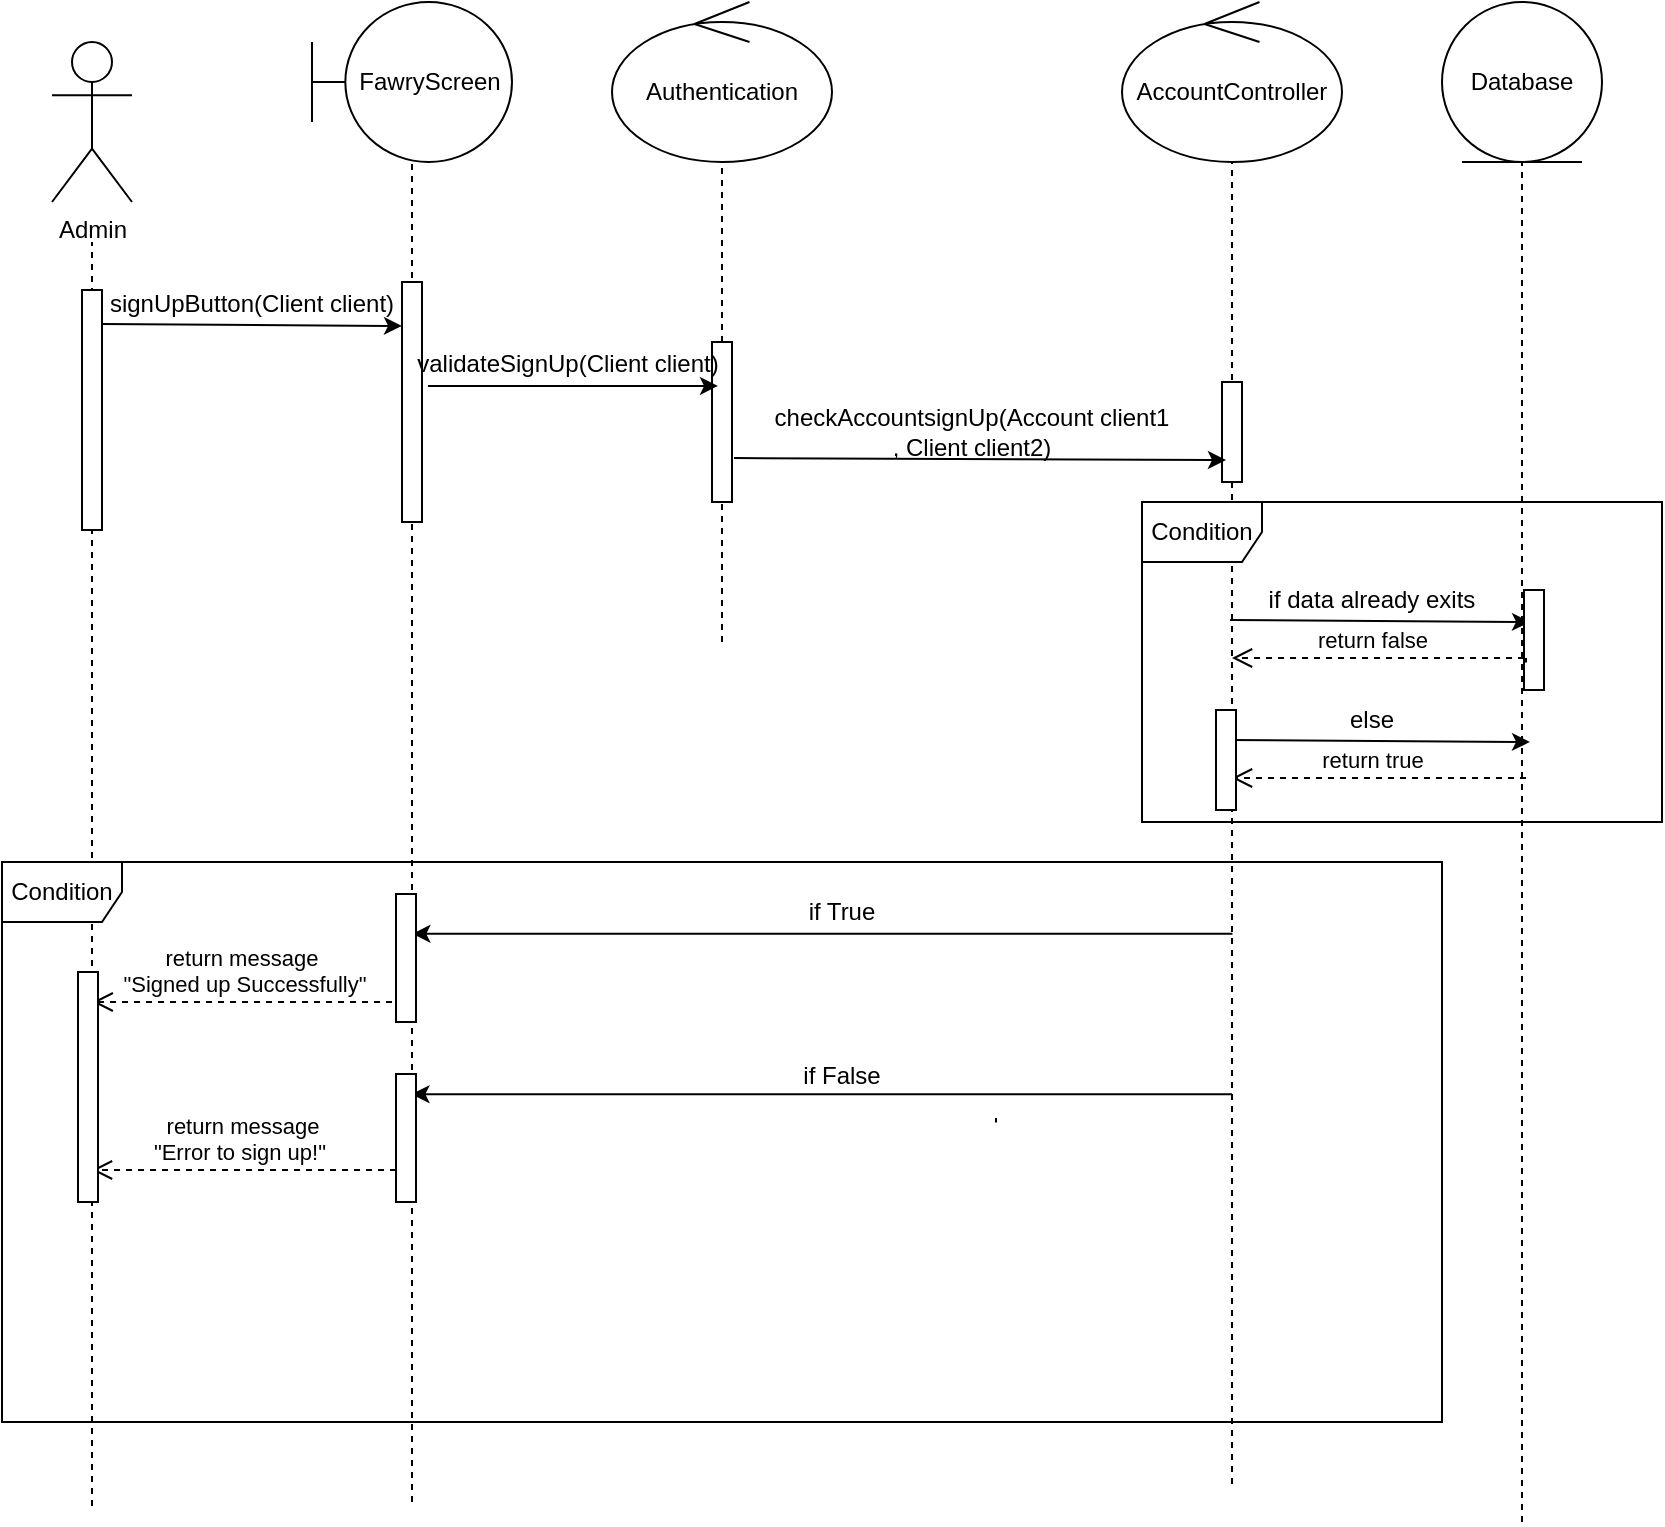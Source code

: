 <mxfile version="16.5.1" type="device"><diagram id="ucn0MI8yaE-W_Fv_FMK2" name="Page-1"><mxGraphModel dx="1108" dy="553" grid="1" gridSize="10" guides="1" tooltips="1" connect="1" arrows="1" fold="1" page="1" pageScale="1" pageWidth="850" pageHeight="1100" math="0" shadow="0"><root><mxCell id="0"/><mxCell id="1" parent="0"/><mxCell id="3hk65SgcQHlxvJmHcEWr-1" value="Admin&lt;br&gt;" style="shape=umlActor;verticalLabelPosition=bottom;verticalAlign=top;html=1;outlineConnect=0;" vertex="1" parent="1"><mxGeometry x="40" y="60" width="40" height="80" as="geometry"/></mxCell><mxCell id="3hk65SgcQHlxvJmHcEWr-8" value="" style="endArrow=none;dashed=1;html=1;rounded=0;entryX=0.5;entryY=1;entryDx=0;entryDy=0;" edge="1" parent="1"><mxGeometry width="50" height="50" relative="1" as="geometry"><mxPoint x="220" y="790" as="sourcePoint"/><mxPoint x="220" y="120" as="targetPoint"/></mxGeometry></mxCell><mxCell id="3hk65SgcQHlxvJmHcEWr-9" value="" style="html=1;points=[];perimeter=orthogonalPerimeter;" vertex="1" parent="1"><mxGeometry x="215" y="180" width="10" height="120" as="geometry"/></mxCell><mxCell id="3hk65SgcQHlxvJmHcEWr-10" value="" style="endArrow=none;dashed=1;html=1;rounded=0;entryX=0.5;entryY=1;entryDx=0;entryDy=0;" edge="1" parent="1"><mxGeometry width="50" height="50" relative="1" as="geometry"><mxPoint x="375" y="360" as="sourcePoint"/><mxPoint x="375" y="120" as="targetPoint"/></mxGeometry></mxCell><mxCell id="3hk65SgcQHlxvJmHcEWr-11" value="" style="html=1;points=[];perimeter=orthogonalPerimeter;" vertex="1" parent="1"><mxGeometry x="370" y="210" width="10" height="80" as="geometry"/></mxCell><mxCell id="3hk65SgcQHlxvJmHcEWr-12" value="" style="endArrow=none;dashed=1;html=1;rounded=0;entryX=0.5;entryY=1;entryDx=0;entryDy=0;" edge="1" parent="1"><mxGeometry width="50" height="50" relative="1" as="geometry"><mxPoint x="630" y="781" as="sourcePoint"/><mxPoint x="630" y="120" as="targetPoint"/></mxGeometry></mxCell><mxCell id="3hk65SgcQHlxvJmHcEWr-13" value="" style="html=1;points=[];perimeter=orthogonalPerimeter;" vertex="1" parent="1"><mxGeometry x="625" y="230" width="10" height="50" as="geometry"/></mxCell><mxCell id="3hk65SgcQHlxvJmHcEWr-14" value="" style="endArrow=none;dashed=1;html=1;rounded=0;entryX=0.5;entryY=1;entryDx=0;entryDy=0;" edge="1" parent="1"><mxGeometry width="50" height="50" relative="1" as="geometry"><mxPoint x="775" y="800" as="sourcePoint"/><mxPoint x="775" y="120" as="targetPoint"/></mxGeometry></mxCell><mxCell id="3hk65SgcQHlxvJmHcEWr-16" value="" style="endArrow=none;dashed=1;html=1;rounded=0;entryX=0.5;entryY=1;entryDx=0;entryDy=0;" edge="1" parent="1"><mxGeometry width="50" height="50" relative="1" as="geometry"><mxPoint x="60" y="792" as="sourcePoint"/><mxPoint x="60" y="160" as="targetPoint"/></mxGeometry></mxCell><mxCell id="3hk65SgcQHlxvJmHcEWr-17" value="" style="html=1;points=[];perimeter=orthogonalPerimeter;" vertex="1" parent="1"><mxGeometry x="55" y="184" width="10" height="120" as="geometry"/></mxCell><mxCell id="3hk65SgcQHlxvJmHcEWr-18" value="" style="endArrow=classic;html=1;rounded=0;entryX=0.875;entryY=1.176;entryDx=0;entryDy=0;entryPerimeter=0;exitX=0.125;exitY=1.118;exitDx=0;exitDy=0;exitPerimeter=0;" edge="1" parent="1" source="3hk65SgcQHlxvJmHcEWr-19" target="3hk65SgcQHlxvJmHcEWr-19"><mxGeometry width="50" height="50" relative="1" as="geometry"><mxPoint x="70.0" y="210" as="sourcePoint"/><mxPoint x="370.0" y="210" as="targetPoint"/></mxGeometry></mxCell><mxCell id="3hk65SgcQHlxvJmHcEWr-19" value="signUpButton(Client client)" style="text;html=1;strokeColor=none;fillColor=none;align=center;verticalAlign=middle;whiteSpace=wrap;rounded=0;" vertex="1" parent="1"><mxGeometry x="40" y="182" width="200" height="17" as="geometry"/></mxCell><mxCell id="3hk65SgcQHlxvJmHcEWr-20" value="" style="endArrow=classic;html=1;rounded=0;entryX=0.875;entryY=1.176;entryDx=0;entryDy=0;entryPerimeter=0;exitX=1.3;exitY=0.217;exitDx=0;exitDy=0;exitPerimeter=0;" edge="1" parent="1"><mxGeometry width="50" height="50" relative="1" as="geometry"><mxPoint x="228" y="232.04" as="sourcePoint"/><mxPoint x="373" y="231.992" as="targetPoint"/></mxGeometry></mxCell><mxCell id="3hk65SgcQHlxvJmHcEWr-21" value="validateSignUp(Client client)" style="text;html=1;strokeColor=none;fillColor=none;align=center;verticalAlign=middle;whiteSpace=wrap;rounded=0;" vertex="1" parent="1"><mxGeometry x="198" y="212" width="200" height="17" as="geometry"/></mxCell><mxCell id="3hk65SgcQHlxvJmHcEWr-23" value="" style="endArrow=classic;html=1;rounded=0;exitX=1.1;exitY=0.642;exitDx=0;exitDy=0;exitPerimeter=0;" edge="1" parent="1"><mxGeometry width="50" height="50" relative="1" as="geometry"><mxPoint x="381" y="268.04" as="sourcePoint"/><mxPoint x="627" y="269" as="targetPoint"/></mxGeometry></mxCell><mxCell id="3hk65SgcQHlxvJmHcEWr-24" value="checkAccountsignUp(Account client1 , Client client2)" style="text;html=1;strokeColor=none;fillColor=none;align=center;verticalAlign=middle;whiteSpace=wrap;rounded=0;" vertex="1" parent="1"><mxGeometry x="400" y="246.5" width="200" height="17" as="geometry"/></mxCell><mxCell id="3hk65SgcQHlxvJmHcEWr-25" value="Condition" style="shape=umlFrame;whiteSpace=wrap;html=1;" vertex="1" parent="1"><mxGeometry x="585" y="290" width="260" height="160" as="geometry"/></mxCell><mxCell id="3hk65SgcQHlxvJmHcEWr-26" value="" style="endArrow=classic;html=1;rounded=0;entryX=0.875;entryY=1.176;entryDx=0;entryDy=0;entryPerimeter=0;exitX=0.125;exitY=1.118;exitDx=0;exitDy=0;exitPerimeter=0;" edge="1" parent="1"><mxGeometry width="50" height="50" relative="1" as="geometry"><mxPoint x="629" y="349.006" as="sourcePoint"/><mxPoint x="779" y="349.992" as="targetPoint"/></mxGeometry></mxCell><mxCell id="3hk65SgcQHlxvJmHcEWr-27" value="if data already exits" style="text;html=1;strokeColor=none;fillColor=none;align=center;verticalAlign=middle;whiteSpace=wrap;rounded=0;" vertex="1" parent="1"><mxGeometry x="600" y="330" width="200" height="17" as="geometry"/></mxCell><mxCell id="3hk65SgcQHlxvJmHcEWr-28" value="return false" style="html=1;verticalAlign=bottom;endArrow=open;dashed=1;endSize=8;rounded=0;startArrow=none;" edge="1" parent="1" source="3hk65SgcQHlxvJmHcEWr-39"><mxGeometry x="0.048" relative="1" as="geometry"><mxPoint x="777" y="368" as="sourcePoint"/><mxPoint x="630" y="368" as="targetPoint"/><mxPoint as="offset"/></mxGeometry></mxCell><mxCell id="3hk65SgcQHlxvJmHcEWr-29" value="" style="endArrow=classic;html=1;rounded=0;entryX=0.875;entryY=1.176;entryDx=0;entryDy=0;entryPerimeter=0;exitX=0.125;exitY=1.118;exitDx=0;exitDy=0;exitPerimeter=0;" edge="1" parent="1"><mxGeometry width="50" height="50" relative="1" as="geometry"><mxPoint x="629" y="409.006" as="sourcePoint"/><mxPoint x="779" y="409.992" as="targetPoint"/></mxGeometry></mxCell><mxCell id="3hk65SgcQHlxvJmHcEWr-30" value="else" style="text;html=1;strokeColor=none;fillColor=none;align=center;verticalAlign=middle;whiteSpace=wrap;rounded=0;" vertex="1" parent="1"><mxGeometry x="600" y="390" width="200" height="17" as="geometry"/></mxCell><mxCell id="3hk65SgcQHlxvJmHcEWr-31" value="return true" style="html=1;verticalAlign=bottom;endArrow=open;dashed=1;endSize=8;rounded=0;" edge="1" parent="1"><mxGeometry x="0.048" relative="1" as="geometry"><mxPoint x="777" y="428" as="sourcePoint"/><mxPoint x="630" y="428" as="targetPoint"/><mxPoint as="offset"/></mxGeometry></mxCell><mxCell id="3hk65SgcQHlxvJmHcEWr-39" value="" style="html=1;points=[];perimeter=orthogonalPerimeter;" vertex="1" parent="1"><mxGeometry x="776" y="334" width="10" height="50" as="geometry"/></mxCell><mxCell id="3hk65SgcQHlxvJmHcEWr-41" value="" style="html=1;verticalAlign=bottom;endArrow=none;dashed=1;endSize=8;rounded=0;" edge="1" parent="1" target="3hk65SgcQHlxvJmHcEWr-39"><mxGeometry x="0.048" relative="1" as="geometry"><mxPoint x="777" y="368" as="sourcePoint"/><mxPoint x="630" y="368" as="targetPoint"/><mxPoint as="offset"/></mxGeometry></mxCell><mxCell id="3hk65SgcQHlxvJmHcEWr-42" value="" style="html=1;points=[];perimeter=orthogonalPerimeter;" vertex="1" parent="1"><mxGeometry x="622" y="394" width="10" height="50" as="geometry"/></mxCell><mxCell id="3hk65SgcQHlxvJmHcEWr-43" value="Condition" style="shape=umlFrame;whiteSpace=wrap;html=1;" vertex="1" parent="1"><mxGeometry x="15" y="470" width="720" height="280" as="geometry"/></mxCell><mxCell id="3hk65SgcQHlxvJmHcEWr-44" value="" style="endArrow=classic;html=1;rounded=0;entryX=0.102;entryY=0.342;entryDx=0;entryDy=0;entryPerimeter=0;exitX=0.797;exitY=0.342;exitDx=0;exitDy=0;exitPerimeter=0;" edge="1" parent="1"><mxGeometry width="50" height="50" relative="1" as="geometry"><mxPoint x="630.23" y="505.92" as="sourcePoint"/><mxPoint x="220.18" y="505.92" as="targetPoint"/></mxGeometry></mxCell><mxCell id="3hk65SgcQHlxvJmHcEWr-45" value="if True" style="text;html=1;strokeColor=none;fillColor=none;align=center;verticalAlign=middle;whiteSpace=wrap;rounded=0;" vertex="1" parent="1"><mxGeometry x="335" y="486" width="200" height="17" as="geometry"/></mxCell><mxCell id="3hk65SgcQHlxvJmHcEWr-46" value="return message&amp;nbsp;&lt;br&gt;&quot;Signed up Successfully&quot;" style="html=1;verticalAlign=bottom;endArrow=open;dashed=1;endSize=8;rounded=0;startArrow=none;entryX=0.063;entryY=0.25;entryDx=0;entryDy=0;entryPerimeter=0;" edge="1" parent="1" target="3hk65SgcQHlxvJmHcEWr-43"><mxGeometry x="0.03" relative="1" as="geometry"><mxPoint x="216" y="540" as="sourcePoint"/><mxPoint x="78.6" y="540" as="targetPoint"/><mxPoint as="offset"/></mxGeometry></mxCell><mxCell id="3hk65SgcQHlxvJmHcEWr-47" value="" style="endArrow=classic;html=1;rounded=0;entryX=0.293;entryY=0.536;entryDx=0;entryDy=0;entryPerimeter=0;exitX=0.84;exitY=0.536;exitDx=0;exitDy=0;exitPerimeter=0;" edge="1" parent="1"><mxGeometry width="50" height="50" relative="1" as="geometry"><mxPoint x="630" y="586.08" as="sourcePoint"/><mxPoint x="219.75" y="586.08" as="targetPoint"/></mxGeometry></mxCell><mxCell id="3hk65SgcQHlxvJmHcEWr-48" value="if False" style="text;html=1;strokeColor=none;fillColor=none;align=center;verticalAlign=middle;whiteSpace=wrap;rounded=0;" vertex="1" parent="1"><mxGeometry x="335" y="568" width="200" height="17" as="geometry"/></mxCell><mxCell id="3hk65SgcQHlxvJmHcEWr-49" value="return message&lt;br&gt;&quot;Error to sign up!&quot;&amp;nbsp;" style="html=1;verticalAlign=bottom;endArrow=open;dashed=1;endSize=8;rounded=0;" edge="1" parent="1"><mxGeometry x="0.048" relative="1" as="geometry"><mxPoint x="218" y="624" as="sourcePoint"/><mxPoint x="60" y="624" as="targetPoint"/><mxPoint as="offset"/></mxGeometry></mxCell><mxCell id="3hk65SgcQHlxvJmHcEWr-51" value="" style="html=1;verticalAlign=bottom;endArrow=none;dashed=1;endSize=8;rounded=0;" edge="1" parent="1"><mxGeometry x="0.048" relative="1" as="geometry"><mxPoint x="512" y="598" as="sourcePoint"/><mxPoint x="512" y="600.25" as="targetPoint"/><mxPoint as="offset"/></mxGeometry></mxCell><mxCell id="3hk65SgcQHlxvJmHcEWr-53" value="" style="html=1;points=[];perimeter=orthogonalPerimeter;" vertex="1" parent="1"><mxGeometry x="212" y="486" width="10" height="64" as="geometry"/></mxCell><mxCell id="3hk65SgcQHlxvJmHcEWr-54" value="" style="html=1;points=[];perimeter=orthogonalPerimeter;" vertex="1" parent="1"><mxGeometry x="53" y="525" width="10" height="115" as="geometry"/></mxCell><mxCell id="3hk65SgcQHlxvJmHcEWr-55" value="" style="html=1;points=[];perimeter=orthogonalPerimeter;" vertex="1" parent="1"><mxGeometry x="212" y="576" width="10" height="64" as="geometry"/></mxCell><mxCell id="3hk65SgcQHlxvJmHcEWr-56" value="FawryScreen" style="shape=umlBoundary;whiteSpace=wrap;html=1;" vertex="1" parent="1"><mxGeometry x="170" y="40" width="100" height="80" as="geometry"/></mxCell><mxCell id="3hk65SgcQHlxvJmHcEWr-58" value="Authentication" style="ellipse;shape=umlControl;whiteSpace=wrap;html=1;" vertex="1" parent="1"><mxGeometry x="320" y="40" width="110" height="80" as="geometry"/></mxCell><mxCell id="3hk65SgcQHlxvJmHcEWr-59" value="AccountController" style="ellipse;shape=umlControl;whiteSpace=wrap;html=1;" vertex="1" parent="1"><mxGeometry x="575" y="40" width="110" height="80" as="geometry"/></mxCell><mxCell id="3hk65SgcQHlxvJmHcEWr-60" value="Database" style="ellipse;shape=umlEntity;whiteSpace=wrap;html=1;" vertex="1" parent="1"><mxGeometry x="735" y="40" width="80" height="80" as="geometry"/></mxCell></root></mxGraphModel></diagram></mxfile>